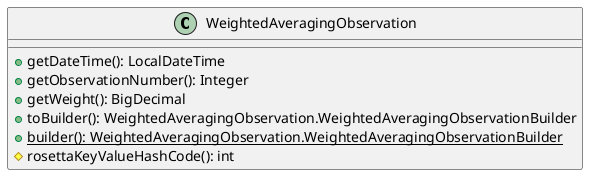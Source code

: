 @startuml

    class WeightedAveragingObservation [[WeightedAveragingObservation.html]] {
        +getDateTime(): LocalDateTime
        +getObservationNumber(): Integer
        +getWeight(): BigDecimal
        +toBuilder(): WeightedAveragingObservation.WeightedAveragingObservationBuilder
        {static} +builder(): WeightedAveragingObservation.WeightedAveragingObservationBuilder
        #rosettaKeyValueHashCode(): int
    }

@enduml
